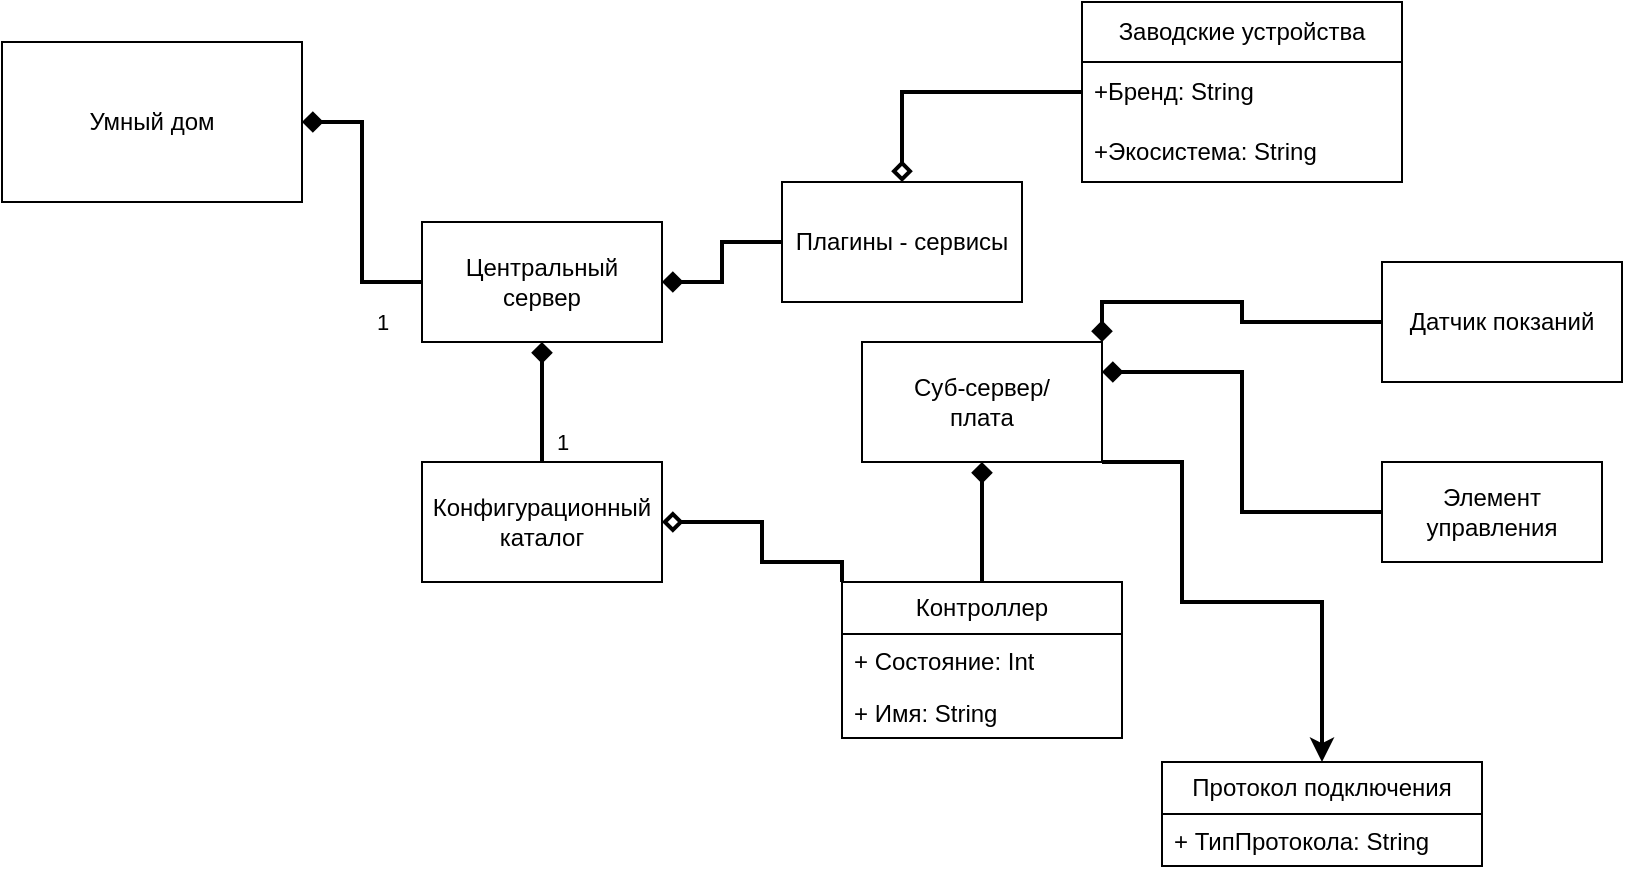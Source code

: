 <mxfile version="22.0.0" type="github">
  <diagram name="Страница — 1" id="0rFsSWV5bVa63NM5_MFF">
    <mxGraphModel dx="916" dy="472" grid="1" gridSize="10" guides="1" tooltips="1" connect="1" arrows="1" fold="1" page="1" pageScale="1" pageWidth="827" pageHeight="1169" math="0" shadow="0">
      <root>
        <mxCell id="0" />
        <mxCell id="1" parent="0" />
        <mxCell id="X3c0APTzvyZXx92i1vRk-1" value="Умный дом" style="rounded=0;whiteSpace=wrap;html=1;" parent="1" vertex="1">
          <mxGeometry x="40" y="40" width="150" height="80" as="geometry" />
        </mxCell>
        <mxCell id="X3c0APTzvyZXx92i1vRk-15" style="edgeStyle=orthogonalEdgeStyle;rounded=0;orthogonalLoop=1;jettySize=auto;html=1;endArrow=diamond;endFill=1;strokeWidth=2;" parent="1" source="X3c0APTzvyZXx92i1vRk-2" target="X3c0APTzvyZXx92i1vRk-6" edge="1">
          <mxGeometry relative="1" as="geometry" />
        </mxCell>
        <mxCell id="X3c0APTzvyZXx92i1vRk-2" value="Плагины - сервисы" style="rounded=0;whiteSpace=wrap;html=1;" parent="1" vertex="1">
          <mxGeometry x="430" y="110" width="120" height="60" as="geometry" />
        </mxCell>
        <mxCell id="X3c0APTzvyZXx92i1vRk-14" value="1" style="edgeStyle=orthogonalEdgeStyle;rounded=0;orthogonalLoop=1;jettySize=auto;html=1;endArrow=diamond;endFill=1;strokeWidth=2;" parent="1" source="X3c0APTzvyZXx92i1vRk-3" target="X3c0APTzvyZXx92i1vRk-6" edge="1">
          <mxGeometry x="-0.667" y="-10" relative="1" as="geometry">
            <mxPoint as="offset" />
          </mxGeometry>
        </mxCell>
        <mxCell id="X3c0APTzvyZXx92i1vRk-3" value="Конфигурационный каталог" style="rounded=0;whiteSpace=wrap;html=1;" parent="1" vertex="1">
          <mxGeometry x="250" y="250" width="120" height="60" as="geometry" />
        </mxCell>
        <mxCell id="X3c0APTzvyZXx92i1vRk-28" style="edgeStyle=orthogonalEdgeStyle;rounded=0;orthogonalLoop=1;jettySize=auto;html=1;strokeWidth=2;exitX=1;exitY=1;exitDx=0;exitDy=0;entryX=0.5;entryY=0;entryDx=0;entryDy=0;" parent="1" source="X3c0APTzvyZXx92i1vRk-5" target="8mDEXi1Dym2gZVY4ibA4-28" edge="1">
          <mxGeometry relative="1" as="geometry">
            <mxPoint x="680" y="390" as="targetPoint" />
            <Array as="points">
              <mxPoint x="630" y="250" />
              <mxPoint x="630" y="320" />
              <mxPoint x="700" y="320" />
            </Array>
          </mxGeometry>
        </mxCell>
        <mxCell id="X3c0APTzvyZXx92i1vRk-5" value="Суб-сервер/&lt;br&gt;плата" style="rounded=0;whiteSpace=wrap;html=1;" parent="1" vertex="1">
          <mxGeometry x="470" y="190" width="120" height="60" as="geometry" />
        </mxCell>
        <mxCell id="X3c0APTzvyZXx92i1vRk-18" value="1" style="edgeStyle=orthogonalEdgeStyle;rounded=0;orthogonalLoop=1;jettySize=auto;html=1;entryX=1;entryY=0.5;entryDx=0;entryDy=0;endArrow=diamond;endFill=1;strokeWidth=2;" parent="1" source="X3c0APTzvyZXx92i1vRk-6" target="X3c0APTzvyZXx92i1vRk-1" edge="1">
          <mxGeometry x="-0.714" y="20" relative="1" as="geometry">
            <mxPoint as="offset" />
          </mxGeometry>
        </mxCell>
        <mxCell id="X3c0APTzvyZXx92i1vRk-6" value="Центральный сервер" style="rounded=0;whiteSpace=wrap;html=1;" parent="1" vertex="1">
          <mxGeometry x="250" y="130" width="120" height="60" as="geometry" />
        </mxCell>
        <mxCell id="X3c0APTzvyZXx92i1vRk-27" style="edgeStyle=orthogonalEdgeStyle;rounded=0;orthogonalLoop=1;jettySize=auto;html=1;strokeWidth=2;endArrow=diamond;endFill=0;exitX=0;exitY=0;exitDx=0;exitDy=0;" parent="1" source="8mDEXi1Dym2gZVY4ibA4-15" target="X3c0APTzvyZXx92i1vRk-3" edge="1">
          <mxGeometry relative="1" as="geometry">
            <Array as="points">
              <mxPoint x="460" y="300" />
              <mxPoint x="420" y="300" />
              <mxPoint x="420" y="280" />
            </Array>
            <mxPoint x="470" y="300" as="sourcePoint" />
          </mxGeometry>
        </mxCell>
        <mxCell id="X3c0APTzvyZXx92i1vRk-29" style="edgeStyle=orthogonalEdgeStyle;rounded=0;orthogonalLoop=1;jettySize=auto;html=1;strokeWidth=2;endArrow=diamond;endFill=1;exitX=0.5;exitY=0;exitDx=0;exitDy=0;" parent="1" source="8mDEXi1Dym2gZVY4ibA4-15" target="X3c0APTzvyZXx92i1vRk-5" edge="1">
          <mxGeometry relative="1" as="geometry">
            <mxPoint x="530" y="300" as="sourcePoint" />
          </mxGeometry>
        </mxCell>
        <mxCell id="8mDEXi1Dym2gZVY4ibA4-21" style="edgeStyle=orthogonalEdgeStyle;rounded=0;orthogonalLoop=1;jettySize=auto;html=1;entryX=1;entryY=0;entryDx=0;entryDy=0;endArrow=diamond;endFill=1;strokeWidth=2;" edge="1" parent="1" source="X3c0APTzvyZXx92i1vRk-8" target="X3c0APTzvyZXx92i1vRk-5">
          <mxGeometry relative="1" as="geometry" />
        </mxCell>
        <mxCell id="X3c0APTzvyZXx92i1vRk-8" value="Датчик покзаний" style="rounded=0;whiteSpace=wrap;html=1;" parent="1" vertex="1">
          <mxGeometry x="730" y="150" width="120" height="60" as="geometry" />
        </mxCell>
        <mxCell id="X3c0APTzvyZXx92i1vRk-20" style="edgeStyle=orthogonalEdgeStyle;rounded=0;orthogonalLoop=1;jettySize=auto;html=1;entryX=0.5;entryY=0;entryDx=0;entryDy=0;endArrow=diamond;endFill=0;strokeWidth=2;exitX=0;exitY=0.5;exitDx=0;exitDy=0;" parent="1" source="8mDEXi1Dym2gZVY4ibA4-2" target="X3c0APTzvyZXx92i1vRk-2" edge="1">
          <mxGeometry relative="1" as="geometry">
            <mxPoint x="570" y="60" as="sourcePoint" />
          </mxGeometry>
        </mxCell>
        <mxCell id="8mDEXi1Dym2gZVY4ibA4-1" value="Заводские устройства" style="swimlane;fontStyle=0;childLayout=stackLayout;horizontal=1;startSize=30;horizontalStack=0;resizeParent=1;resizeParentMax=0;resizeLast=0;collapsible=1;marginBottom=0;whiteSpace=wrap;html=1;" vertex="1" parent="1">
          <mxGeometry x="580" y="20" width="160" height="90" as="geometry">
            <mxRectangle x="580" y="20" width="60" height="30" as="alternateBounds" />
          </mxGeometry>
        </mxCell>
        <mxCell id="8mDEXi1Dym2gZVY4ibA4-2" value="+Бренд: String" style="text;strokeColor=none;fillColor=none;align=left;verticalAlign=middle;spacingLeft=4;spacingRight=4;overflow=hidden;points=[[0,0.5],[1,0.5]];portConstraint=eastwest;rotatable=0;whiteSpace=wrap;html=1;" vertex="1" parent="8mDEXi1Dym2gZVY4ibA4-1">
          <mxGeometry y="30" width="160" height="30" as="geometry" />
        </mxCell>
        <mxCell id="8mDEXi1Dym2gZVY4ibA4-3" value="+Экосистема: String" style="text;strokeColor=none;fillColor=none;align=left;verticalAlign=middle;spacingLeft=4;spacingRight=4;overflow=hidden;points=[[0,0.5],[1,0.5]];portConstraint=eastwest;rotatable=0;whiteSpace=wrap;html=1;" vertex="1" parent="8mDEXi1Dym2gZVY4ibA4-1">
          <mxGeometry y="60" width="160" height="30" as="geometry" />
        </mxCell>
        <mxCell id="8mDEXi1Dym2gZVY4ibA4-15" value="Контроллер" style="swimlane;fontStyle=0;childLayout=stackLayout;horizontal=1;startSize=26;fillColor=none;horizontalStack=0;resizeParent=1;resizeParentMax=0;resizeLast=0;collapsible=1;marginBottom=0;whiteSpace=wrap;html=1;" vertex="1" parent="1">
          <mxGeometry x="460" y="310" width="140" height="78" as="geometry" />
        </mxCell>
        <mxCell id="8mDEXi1Dym2gZVY4ibA4-17" value="+ Состояние: Int" style="text;strokeColor=none;fillColor=none;align=left;verticalAlign=top;spacingLeft=4;spacingRight=4;overflow=hidden;rotatable=0;points=[[0,0.5],[1,0.5]];portConstraint=eastwest;whiteSpace=wrap;html=1;" vertex="1" parent="8mDEXi1Dym2gZVY4ibA4-15">
          <mxGeometry y="26" width="140" height="26" as="geometry" />
        </mxCell>
        <mxCell id="8mDEXi1Dym2gZVY4ibA4-18" value="+ Имя: String" style="text;strokeColor=none;fillColor=none;align=left;verticalAlign=top;spacingLeft=4;spacingRight=4;overflow=hidden;rotatable=0;points=[[0,0.5],[1,0.5]];portConstraint=eastwest;whiteSpace=wrap;html=1;" vertex="1" parent="8mDEXi1Dym2gZVY4ibA4-15">
          <mxGeometry y="52" width="140" height="26" as="geometry" />
        </mxCell>
        <mxCell id="8mDEXi1Dym2gZVY4ibA4-27" style="edgeStyle=orthogonalEdgeStyle;rounded=0;orthogonalLoop=1;jettySize=auto;html=1;entryX=1;entryY=0.25;entryDx=0;entryDy=0;strokeWidth=2;endArrow=diamond;endFill=1;" edge="1" parent="1" source="8mDEXi1Dym2gZVY4ibA4-26" target="X3c0APTzvyZXx92i1vRk-5">
          <mxGeometry relative="1" as="geometry" />
        </mxCell>
        <mxCell id="8mDEXi1Dym2gZVY4ibA4-26" value="Элемент управления" style="html=1;whiteSpace=wrap;" vertex="1" parent="1">
          <mxGeometry x="730" y="250" width="110" height="50" as="geometry" />
        </mxCell>
        <mxCell id="8mDEXi1Dym2gZVY4ibA4-28" value="Протокол подключения" style="swimlane;fontStyle=0;childLayout=stackLayout;horizontal=1;startSize=26;fillColor=none;horizontalStack=0;resizeParent=1;resizeParentMax=0;resizeLast=0;collapsible=1;marginBottom=0;whiteSpace=wrap;html=1;" vertex="1" parent="1">
          <mxGeometry x="620" y="400" width="160" height="52" as="geometry" />
        </mxCell>
        <mxCell id="8mDEXi1Dym2gZVY4ibA4-29" value="+ ТипПротокола: String" style="text;strokeColor=none;fillColor=none;align=left;verticalAlign=top;spacingLeft=4;spacingRight=4;overflow=hidden;rotatable=0;points=[[0,0.5],[1,0.5]];portConstraint=eastwest;whiteSpace=wrap;html=1;" vertex="1" parent="8mDEXi1Dym2gZVY4ibA4-28">
          <mxGeometry y="26" width="160" height="26" as="geometry" />
        </mxCell>
      </root>
    </mxGraphModel>
  </diagram>
</mxfile>

